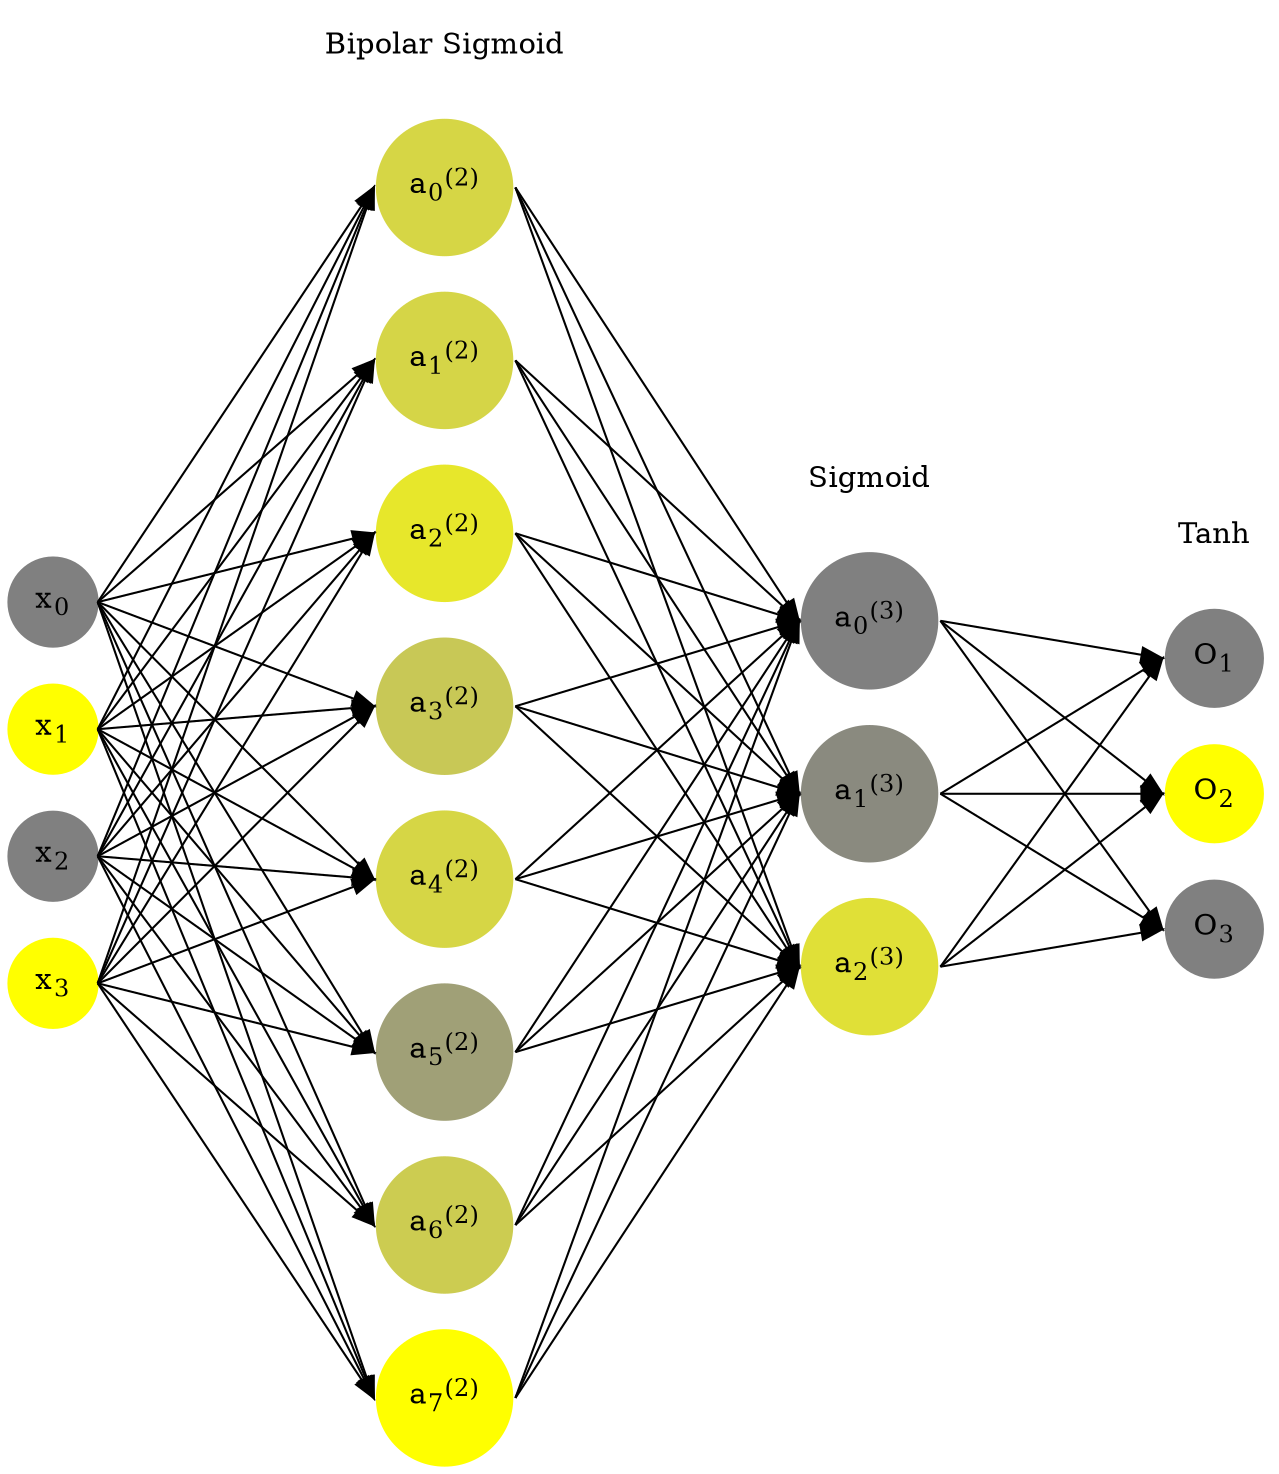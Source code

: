 digraph G {
	rankdir = LR;
	splines=false;
	edge[style=invis];
	ranksep= 1.4;
	{
	node [shape=circle, color="0.1667, 0.0, 0.5", style=filled, fillcolor="0.1667, 0.0, 0.5"];
	x0 [label=<x<sub>0</sub>>];
	}
	{
	node [shape=circle, color="0.1667, 1.0, 1.0", style=filled, fillcolor="0.1667, 1.0, 1.0"];
	x1 [label=<x<sub>1</sub>>];
	}
	{
	node [shape=circle, color="0.1667, 0.0, 0.5", style=filled, fillcolor="0.1667, 0.0, 0.5"];
	x2 [label=<x<sub>2</sub>>];
	}
	{
	node [shape=circle, color="0.1667, 1.0, 1.0", style=filled, fillcolor="0.1667, 1.0, 1.0"];
	x3 [label=<x<sub>3</sub>>];
	}
	{
	node [shape=circle, color="0.1667, 0.673767, 0.836883", style=filled, fillcolor="0.1667, 0.673767, 0.836883"];
	a02 [label=<a<sub>0</sub><sup>(2)</sup>>];
	}
	{
	node [shape=circle, color="0.1667, 0.664986, 0.832493", style=filled, fillcolor="0.1667, 0.664986, 0.832493"];
	a12 [label=<a<sub>1</sub><sup>(2)</sup>>];
	}
	{
	node [shape=circle, color="0.1667, 0.811775, 0.905888", style=filled, fillcolor="0.1667, 0.811775, 0.905888"];
	a22 [label=<a<sub>2</sub><sup>(2)</sup>>];
	}
	{
	node [shape=circle, color="0.1667, 0.566634, 0.783317", style=filled, fillcolor="0.1667, 0.566634, 0.783317"];
	a32 [label=<a<sub>3</sub><sup>(2)</sup>>];
	}
	{
	node [shape=circle, color="0.1667, 0.678030, 0.839015", style=filled, fillcolor="0.1667, 0.678030, 0.839015"];
	a42 [label=<a<sub>4</sub><sup>(2)</sup>>];
	}
	{
	node [shape=circle, color="0.1667, 0.250811, 0.625406", style=filled, fillcolor="0.1667, 0.250811, 0.625406"];
	a52 [label=<a<sub>5</sub><sup>(2)</sup>>];
	}
	{
	node [shape=circle, color="0.1667, 0.601410, 0.800705", style=filled, fillcolor="0.1667, 0.601410, 0.800705"];
	a62 [label=<a<sub>6</sub><sup>(2)</sup>>];
	}
	{
	node [shape=circle, color="0.1667, 0.996958, 0.998479", style=filled, fillcolor="0.1667, 0.996958, 0.998479"];
	a72 [label=<a<sub>7</sub><sup>(2)</sup>>];
	}
	{
	node [shape=circle, color="0.1667, 0.000095, 0.500048", style=filled, fillcolor="0.1667, 0.000095, 0.500048"];
	a03 [label=<a<sub>0</sub><sup>(3)</sup>>];
	}
	{
	node [shape=circle, color="0.1667, 0.084474, 0.542237", style=filled, fillcolor="0.1667, 0.084474, 0.542237"];
	a13 [label=<a<sub>1</sub><sup>(3)</sup>>];
	}
	{
	node [shape=circle, color="0.1667, 0.753829, 0.876914", style=filled, fillcolor="0.1667, 0.753829, 0.876914"];
	a23 [label=<a<sub>2</sub><sup>(3)</sup>>];
	}
	{
	node [shape=circle, color="0.1667, 0.0, 0.5", style=filled, fillcolor="0.1667, 0.0, 0.5"];
	O1 [label=<O<sub>1</sub>>];
	}
	{
	node [shape=circle, color="0.1667, 1.0, 1.0", style=filled, fillcolor="0.1667, 1.0, 1.0"];
	O2 [label=<O<sub>2</sub>>];
	}
	{
	node [shape=circle, color="0.1667, 0.0, 0.5", style=filled, fillcolor="0.1667, 0.0, 0.5"];
	O3 [label=<O<sub>3</sub>>];
	}
	{
	rank=same;
	x0->x1->x2->x3;
	}
	{
	rank=same;
	a02->a12->a22->a32->a42->a52->a62->a72;
	}
	{
	rank=same;
	a03->a13->a23;
	}
	{
	rank=same;
	O1->O2->O3;
	}
	l1 [shape=plaintext,label="Bipolar Sigmoid"];
	l1->a02;
	{rank=same; l1;a02};
	l2 [shape=plaintext,label="Sigmoid"];
	l2->a03;
	{rank=same; l2;a03};
	l3 [shape=plaintext,label="Tanh"];
	l3->O1;
	{rank=same; l3;O1};
edge[style=solid, tailport=e, headport=w];
	{x0;x1;x2;x3} -> {a02;a12;a22;a32;a42;a52;a62;a72};
	{a02;a12;a22;a32;a42;a52;a62;a72} -> {a03;a13;a23};
	{a03;a13;a23} -> {O1,O2,O3};
}